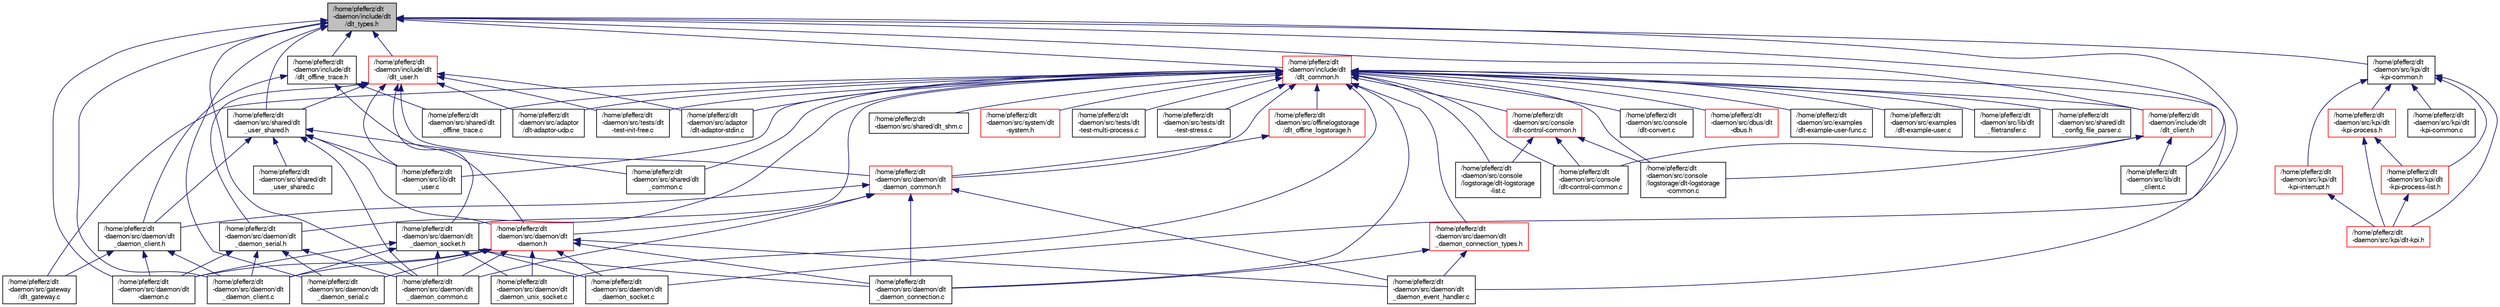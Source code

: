 digraph "/home/pfefferz/dlt-daemon/include/dlt/dlt_types.h"
{
  edge [fontname="FreeSans",fontsize="10",labelfontname="FreeSans",labelfontsize="10"];
  node [fontname="FreeSans",fontsize="10",shape=record];
  Node1 [label="/home/pfefferz/dlt\l-daemon/include/dlt\l/dlt_types.h",height=0.2,width=0.4,color="black", fillcolor="grey75", style="filled", fontcolor="black"];
  Node1 -> Node2 [dir="back",color="midnightblue",fontsize="10",style="solid",fontname="FreeSans"];
  Node2 [label="/home/pfefferz/dlt\l-daemon/src/daemon/dlt\l-daemon.c",height=0.2,width=0.4,color="black", fillcolor="white", style="filled",URL="$dlt-daemon_8c.html"];
  Node1 -> Node3 [dir="back",color="midnightblue",fontsize="10",style="solid",fontname="FreeSans"];
  Node3 [label="/home/pfefferz/dlt\l-daemon/src/daemon/dlt\l_daemon_client.c",height=0.2,width=0.4,color="black", fillcolor="white", style="filled",URL="$dlt__daemon__client_8c.html"];
  Node1 -> Node4 [dir="back",color="midnightblue",fontsize="10",style="solid",fontname="FreeSans"];
  Node4 [label="/home/pfefferz/dlt\l-daemon/src/daemon/dlt\l_daemon_common.c",height=0.2,width=0.4,color="black", fillcolor="white", style="filled",URL="$dlt__daemon__common_8c.html"];
  Node1 -> Node5 [dir="back",color="midnightblue",fontsize="10",style="solid",fontname="FreeSans"];
  Node5 [label="/home/pfefferz/dlt\l-daemon/src/daemon/dlt\l_daemon_serial.c",height=0.2,width=0.4,color="black", fillcolor="white", style="filled",URL="$dlt__daemon__serial_8c.html"];
  Node1 -> Node6 [dir="back",color="midnightblue",fontsize="10",style="solid",fontname="FreeSans"];
  Node6 [label="/home/pfefferz/dlt\l-daemon/src/daemon/dlt\l_daemon_socket.c",height=0.2,width=0.4,color="black", fillcolor="white", style="filled",URL="$dlt__daemon__socket_8c.html"];
  Node1 -> Node7 [dir="back",color="midnightblue",fontsize="10",style="solid",fontname="FreeSans"];
  Node7 [label="/home/pfefferz/dlt\l-daemon/src/kpi/dlt\l-kpi-common.h",height=0.2,width=0.4,color="black", fillcolor="white", style="filled",URL="$dlt-kpi-common_8h.html"];
  Node7 -> Node8 [dir="back",color="midnightblue",fontsize="10",style="solid",fontname="FreeSans"];
  Node8 [label="/home/pfefferz/dlt\l-daemon/src/kpi/dlt\l-kpi-common.c",height=0.2,width=0.4,color="black", fillcolor="white", style="filled",URL="$dlt-kpi-common_8c.html"];
  Node7 -> Node9 [dir="back",color="midnightblue",fontsize="10",style="solid",fontname="FreeSans"];
  Node9 [label="/home/pfefferz/dlt\l-daemon/src/kpi/dlt\l-kpi-interrupt.h",height=0.2,width=0.4,color="red", fillcolor="white", style="filled",URL="$dlt-kpi-interrupt_8h.html"];
  Node9 -> Node10 [dir="back",color="midnightblue",fontsize="10",style="solid",fontname="FreeSans"];
  Node10 [label="/home/pfefferz/dlt\l-daemon/src/kpi/dlt-kpi.h",height=0.2,width=0.4,color="red", fillcolor="white", style="filled",URL="$dlt-kpi_8h.html"];
  Node7 -> Node10 [dir="back",color="midnightblue",fontsize="10",style="solid",fontname="FreeSans"];
  Node7 -> Node11 [dir="back",color="midnightblue",fontsize="10",style="solid",fontname="FreeSans"];
  Node11 [label="/home/pfefferz/dlt\l-daemon/src/kpi/dlt\l-kpi-process.h",height=0.2,width=0.4,color="red", fillcolor="white", style="filled",URL="$dlt-kpi-process_8h.html"];
  Node11 -> Node10 [dir="back",color="midnightblue",fontsize="10",style="solid",fontname="FreeSans"];
  Node11 -> Node12 [dir="back",color="midnightblue",fontsize="10",style="solid",fontname="FreeSans"];
  Node12 [label="/home/pfefferz/dlt\l-daemon/src/kpi/dlt\l-kpi-process-list.h",height=0.2,width=0.4,color="red", fillcolor="white", style="filled",URL="$dlt-kpi-process-list_8h.html"];
  Node12 -> Node10 [dir="back",color="midnightblue",fontsize="10",style="solid",fontname="FreeSans"];
  Node7 -> Node12 [dir="back",color="midnightblue",fontsize="10",style="solid",fontname="FreeSans"];
  Node1 -> Node13 [dir="back",color="midnightblue",fontsize="10",style="solid",fontname="FreeSans"];
  Node13 [label="/home/pfefferz/dlt\l-daemon/src/lib/dlt\l_client.c",height=0.2,width=0.4,color="black", fillcolor="white", style="filled",URL="$dlt__client_8c.html"];
  Node1 -> Node14 [dir="back",color="midnightblue",fontsize="10",style="solid",fontname="FreeSans"];
  Node14 [label="/home/pfefferz/dlt\l-daemon/src/shared/dlt\l_user_shared.h",height=0.2,width=0.4,color="black", fillcolor="white", style="filled",URL="$dlt__user__shared_8h.html"];
  Node14 -> Node15 [dir="back",color="midnightblue",fontsize="10",style="solid",fontname="FreeSans"];
  Node15 [label="/home/pfefferz/dlt\l-daemon/src/daemon/dlt\l-daemon.h",height=0.2,width=0.4,color="red", fillcolor="white", style="filled",URL="$dlt-daemon_8h.html"];
  Node15 -> Node2 [dir="back",color="midnightblue",fontsize="10",style="solid",fontname="FreeSans"];
  Node15 -> Node3 [dir="back",color="midnightblue",fontsize="10",style="solid",fontname="FreeSans"];
  Node15 -> Node4 [dir="back",color="midnightblue",fontsize="10",style="solid",fontname="FreeSans"];
  Node15 -> Node16 [dir="back",color="midnightblue",fontsize="10",style="solid",fontname="FreeSans"];
  Node16 [label="/home/pfefferz/dlt\l-daemon/src/daemon/dlt\l_daemon_connection.c",height=0.2,width=0.4,color="black", fillcolor="white", style="filled",URL="$dlt__daemon__connection_8c.html"];
  Node15 -> Node17 [dir="back",color="midnightblue",fontsize="10",style="solid",fontname="FreeSans"];
  Node17 [label="/home/pfefferz/dlt\l-daemon/src/daemon/dlt\l_daemon_event_handler.c",height=0.2,width=0.4,color="black", fillcolor="white", style="filled",URL="$dlt__daemon__event__handler_8c.html"];
  Node15 -> Node5 [dir="back",color="midnightblue",fontsize="10",style="solid",fontname="FreeSans"];
  Node15 -> Node6 [dir="back",color="midnightblue",fontsize="10",style="solid",fontname="FreeSans"];
  Node15 -> Node18 [dir="back",color="midnightblue",fontsize="10",style="solid",fontname="FreeSans"];
  Node18 [label="/home/pfefferz/dlt\l-daemon/src/daemon/dlt\l_daemon_unix_socket.c",height=0.2,width=0.4,color="black", fillcolor="white", style="filled",URL="$dlt__daemon__unix__socket_8c.html"];
  Node14 -> Node19 [dir="back",color="midnightblue",fontsize="10",style="solid",fontname="FreeSans"];
  Node19 [label="/home/pfefferz/dlt\l-daemon/src/daemon/dlt\l_daemon_client.h",height=0.2,width=0.4,color="black", fillcolor="white", style="filled",URL="$dlt__daemon__client_8h.html"];
  Node19 -> Node2 [dir="back",color="midnightblue",fontsize="10",style="solid",fontname="FreeSans"];
  Node19 -> Node3 [dir="back",color="midnightblue",fontsize="10",style="solid",fontname="FreeSans"];
  Node19 -> Node20 [dir="back",color="midnightblue",fontsize="10",style="solid",fontname="FreeSans"];
  Node20 [label="/home/pfefferz/dlt\l-daemon/src/gateway\l/dlt_gateway.c",height=0.2,width=0.4,color="black", fillcolor="white", style="filled",URL="$dlt__gateway_8c.html"];
  Node14 -> Node4 [dir="back",color="midnightblue",fontsize="10",style="solid",fontname="FreeSans"];
  Node14 -> Node21 [dir="back",color="midnightblue",fontsize="10",style="solid",fontname="FreeSans"];
  Node21 [label="/home/pfefferz/dlt\l-daemon/src/lib/dlt\l_user.c",height=0.2,width=0.4,color="black", fillcolor="white", style="filled",URL="$dlt__user_8c.html"];
  Node14 -> Node22 [dir="back",color="midnightblue",fontsize="10",style="solid",fontname="FreeSans"];
  Node22 [label="/home/pfefferz/dlt\l-daemon/src/shared/dlt\l_common.c",height=0.2,width=0.4,color="black", fillcolor="white", style="filled",URL="$dlt__common_8c.html"];
  Node14 -> Node23 [dir="back",color="midnightblue",fontsize="10",style="solid",fontname="FreeSans"];
  Node23 [label="/home/pfefferz/dlt\l-daemon/src/shared/dlt\l_user_shared.c",height=0.2,width=0.4,color="black", fillcolor="white", style="filled",URL="$dlt__user__shared_8c.html"];
  Node1 -> Node24 [dir="back",color="midnightblue",fontsize="10",style="solid",fontname="FreeSans"];
  Node24 [label="/home/pfefferz/dlt\l-daemon/include/dlt\l/dlt_common.h",height=0.2,width=0.4,color="red", fillcolor="white", style="filled",URL="$dlt__common_8h.html"];
  Node24 -> Node25 [dir="back",color="midnightblue",fontsize="10",style="solid",fontname="FreeSans"];
  Node25 [label="/home/pfefferz/dlt\l-daemon/src/adaptor\l/dlt-adaptor-stdin.c",height=0.2,width=0.4,color="black", fillcolor="white", style="filled",URL="$dlt-adaptor-stdin_8c.html"];
  Node24 -> Node26 [dir="back",color="midnightblue",fontsize="10",style="solid",fontname="FreeSans"];
  Node26 [label="/home/pfefferz/dlt\l-daemon/src/adaptor\l/dlt-adaptor-udp.c",height=0.2,width=0.4,color="black", fillcolor="white", style="filled",URL="$dlt-adaptor-udp_8c.html"];
  Node24 -> Node27 [dir="back",color="midnightblue",fontsize="10",style="solid",fontname="FreeSans"];
  Node27 [label="/home/pfefferz/dlt\l-daemon/src/console\l/dlt-control-common.c",height=0.2,width=0.4,color="black", fillcolor="white", style="filled",URL="$dlt-control-common_8c.html"];
  Node24 -> Node28 [dir="back",color="midnightblue",fontsize="10",style="solid",fontname="FreeSans"];
  Node28 [label="/home/pfefferz/dlt\l-daemon/src/console\l/dlt-control-common.h",height=0.2,width=0.4,color="red", fillcolor="white", style="filled",URL="$dlt-control-common_8h.html"];
  Node28 -> Node27 [dir="back",color="midnightblue",fontsize="10",style="solid",fontname="FreeSans"];
  Node28 -> Node29 [dir="back",color="midnightblue",fontsize="10",style="solid",fontname="FreeSans"];
  Node29 [label="/home/pfefferz/dlt\l-daemon/src/console\l/logstorage/dlt-logstorage\l-common.c",height=0.2,width=0.4,color="black", fillcolor="white", style="filled",URL="$dlt-logstorage-common_8c.html"];
  Node28 -> Node30 [dir="back",color="midnightblue",fontsize="10",style="solid",fontname="FreeSans"];
  Node30 [label="/home/pfefferz/dlt\l-daemon/src/console\l/logstorage/dlt-logstorage\l-list.c",height=0.2,width=0.4,color="black", fillcolor="white", style="filled",URL="$dlt-logstorage-list_8c.html"];
  Node24 -> Node31 [dir="back",color="midnightblue",fontsize="10",style="solid",fontname="FreeSans"];
  Node31 [label="/home/pfefferz/dlt\l-daemon/src/console\l/dlt-convert.c",height=0.2,width=0.4,color="black", fillcolor="white", style="filled",URL="$dlt-convert_8c.html"];
  Node24 -> Node29 [dir="back",color="midnightblue",fontsize="10",style="solid",fontname="FreeSans"];
  Node24 -> Node30 [dir="back",color="midnightblue",fontsize="10",style="solid",fontname="FreeSans"];
  Node24 -> Node32 [dir="back",color="midnightblue",fontsize="10",style="solid",fontname="FreeSans"];
  Node32 [label="/home/pfefferz/dlt\l-daemon/src/daemon/dlt\l_daemon_common.h",height=0.2,width=0.4,color="red", fillcolor="white", style="filled",URL="$dlt__daemon__common_8h.html"];
  Node32 -> Node15 [dir="back",color="midnightblue",fontsize="10",style="solid",fontname="FreeSans"];
  Node32 -> Node19 [dir="back",color="midnightblue",fontsize="10",style="solid",fontname="FreeSans"];
  Node32 -> Node4 [dir="back",color="midnightblue",fontsize="10",style="solid",fontname="FreeSans"];
  Node32 -> Node16 [dir="back",color="midnightblue",fontsize="10",style="solid",fontname="FreeSans"];
  Node32 -> Node17 [dir="back",color="midnightblue",fontsize="10",style="solid",fontname="FreeSans"];
  Node24 -> Node33 [dir="back",color="midnightblue",fontsize="10",style="solid",fontname="FreeSans"];
  Node33 [label="/home/pfefferz/dlt\l-daemon/src/daemon/dlt\l_daemon_connection_types.h",height=0.2,width=0.4,color="red", fillcolor="white", style="filled",URL="$dlt__daemon__connection__types_8h.html"];
  Node33 -> Node16 [dir="back",color="midnightblue",fontsize="10",style="solid",fontname="FreeSans"];
  Node33 -> Node17 [dir="back",color="midnightblue",fontsize="10",style="solid",fontname="FreeSans"];
  Node24 -> Node34 [dir="back",color="midnightblue",fontsize="10",style="solid",fontname="FreeSans"];
  Node34 [label="/home/pfefferz/dlt\l-daemon/src/daemon/dlt\l_daemon_socket.h",height=0.2,width=0.4,color="black", fillcolor="white", style="filled",URL="$dlt__daemon__socket_8h.html"];
  Node34 -> Node2 [dir="back",color="midnightblue",fontsize="10",style="solid",fontname="FreeSans"];
  Node34 -> Node3 [dir="back",color="midnightblue",fontsize="10",style="solid",fontname="FreeSans"];
  Node34 -> Node4 [dir="back",color="midnightblue",fontsize="10",style="solid",fontname="FreeSans"];
  Node34 -> Node16 [dir="back",color="midnightblue",fontsize="10",style="solid",fontname="FreeSans"];
  Node34 -> Node6 [dir="back",color="midnightblue",fontsize="10",style="solid",fontname="FreeSans"];
  Node34 -> Node18 [dir="back",color="midnightblue",fontsize="10",style="solid",fontname="FreeSans"];
  Node24 -> Node35 [dir="back",color="midnightblue",fontsize="10",style="solid",fontname="FreeSans"];
  Node35 [label="/home/pfefferz/dlt\l-daemon/src/daemon/dlt\l_daemon_serial.h",height=0.2,width=0.4,color="black", fillcolor="white", style="filled",URL="$dlt__daemon__serial_8h.html"];
  Node35 -> Node2 [dir="back",color="midnightblue",fontsize="10",style="solid",fontname="FreeSans"];
  Node35 -> Node3 [dir="back",color="midnightblue",fontsize="10",style="solid",fontname="FreeSans"];
  Node35 -> Node4 [dir="back",color="midnightblue",fontsize="10",style="solid",fontname="FreeSans"];
  Node35 -> Node5 [dir="back",color="midnightblue",fontsize="10",style="solid",fontname="FreeSans"];
  Node24 -> Node16 [dir="back",color="midnightblue",fontsize="10",style="solid",fontname="FreeSans"];
  Node24 -> Node17 [dir="back",color="midnightblue",fontsize="10",style="solid",fontname="FreeSans"];
  Node24 -> Node18 [dir="back",color="midnightblue",fontsize="10",style="solid",fontname="FreeSans"];
  Node24 -> Node36 [dir="back",color="midnightblue",fontsize="10",style="solid",fontname="FreeSans"];
  Node36 [label="/home/pfefferz/dlt\l-daemon/src/dbus/dlt\l-dbus.h",height=0.2,width=0.4,color="red", fillcolor="white", style="filled",URL="$dlt-dbus_8h.html"];
  Node24 -> Node37 [dir="back",color="midnightblue",fontsize="10",style="solid",fontname="FreeSans"];
  Node37 [label="/home/pfefferz/dlt\l-daemon/src/examples\l/dlt-example-user-func.c",height=0.2,width=0.4,color="black", fillcolor="white", style="filled",URL="$dlt-example-user-func_8c.html"];
  Node24 -> Node38 [dir="back",color="midnightblue",fontsize="10",style="solid",fontname="FreeSans"];
  Node38 [label="/home/pfefferz/dlt\l-daemon/src/examples\l/dlt-example-user.c",height=0.2,width=0.4,color="black", fillcolor="white", style="filled",URL="$dlt-example-user_8c.html"];
  Node24 -> Node20 [dir="back",color="midnightblue",fontsize="10",style="solid",fontname="FreeSans"];
  Node24 -> Node39 [dir="back",color="midnightblue",fontsize="10",style="solid",fontname="FreeSans"];
  Node39 [label="/home/pfefferz/dlt\l-daemon/src/lib/dlt\l_filetransfer.c",height=0.2,width=0.4,color="black", fillcolor="white", style="filled",URL="$dlt__filetransfer_8c.html"];
  Node24 -> Node21 [dir="back",color="midnightblue",fontsize="10",style="solid",fontname="FreeSans"];
  Node24 -> Node40 [dir="back",color="midnightblue",fontsize="10",style="solid",fontname="FreeSans"];
  Node40 [label="/home/pfefferz/dlt\l-daemon/src/offlinelogstorage\l/dlt_offline_logstorage.h",height=0.2,width=0.4,color="red", fillcolor="white", style="filled",URL="$dlt__offline__logstorage_8h.html"];
  Node40 -> Node32 [dir="back",color="midnightblue",fontsize="10",style="solid",fontname="FreeSans"];
  Node24 -> Node22 [dir="back",color="midnightblue",fontsize="10",style="solid",fontname="FreeSans"];
  Node24 -> Node41 [dir="back",color="midnightblue",fontsize="10",style="solid",fontname="FreeSans"];
  Node41 [label="/home/pfefferz/dlt\l-daemon/src/shared/dlt\l_config_file_parser.c",height=0.2,width=0.4,color="black", fillcolor="white", style="filled",URL="$dlt__config__file__parser_8c.html"];
  Node24 -> Node42 [dir="back",color="midnightblue",fontsize="10",style="solid",fontname="FreeSans"];
  Node42 [label="/home/pfefferz/dlt\l-daemon/src/shared/dlt\l_offline_trace.c",height=0.2,width=0.4,color="black", fillcolor="white", style="filled",URL="$dlt__offline__trace_8c.html"];
  Node24 -> Node43 [dir="back",color="midnightblue",fontsize="10",style="solid",fontname="FreeSans"];
  Node43 [label="/home/pfefferz/dlt\l-daemon/src/shared/dlt_shm.c",height=0.2,width=0.4,color="black", fillcolor="white", style="filled",URL="$dlt__shm_8c.html"];
  Node24 -> Node44 [dir="back",color="midnightblue",fontsize="10",style="solid",fontname="FreeSans"];
  Node44 [label="/home/pfefferz/dlt\l-daemon/src/system/dlt\l-system.h",height=0.2,width=0.4,color="red", fillcolor="white", style="filled",URL="$dlt-system_8h.html"];
  Node24 -> Node45 [dir="back",color="midnightblue",fontsize="10",style="solid",fontname="FreeSans"];
  Node45 [label="/home/pfefferz/dlt\l-daemon/src/tests/dlt\l-test-init-free.c",height=0.2,width=0.4,color="black", fillcolor="white", style="filled",URL="$dlt-test-init-free_8c.html"];
  Node24 -> Node46 [dir="back",color="midnightblue",fontsize="10",style="solid",fontname="FreeSans"];
  Node46 [label="/home/pfefferz/dlt\l-daemon/src/tests/dlt\l-test-multi-process.c",height=0.2,width=0.4,color="black", fillcolor="white", style="filled",URL="$dlt-test-multi-process_8c.html"];
  Node24 -> Node47 [dir="back",color="midnightblue",fontsize="10",style="solid",fontname="FreeSans"];
  Node47 [label="/home/pfefferz/dlt\l-daemon/src/tests/dlt\l-test-stress.c",height=0.2,width=0.4,color="black", fillcolor="white", style="filled",URL="$dlt-test-stress_8c.html"];
  Node24 -> Node48 [dir="back",color="midnightblue",fontsize="10",style="solid",fontname="FreeSans"];
  Node48 [label="/home/pfefferz/dlt\l-daemon/include/dlt\l/dlt_client.h",height=0.2,width=0.4,color="red", fillcolor="white", style="filled",URL="$dlt__client_8h.html"];
  Node48 -> Node27 [dir="back",color="midnightblue",fontsize="10",style="solid",fontname="FreeSans"];
  Node48 -> Node29 [dir="back",color="midnightblue",fontsize="10",style="solid",fontname="FreeSans"];
  Node48 -> Node13 [dir="back",color="midnightblue",fontsize="10",style="solid",fontname="FreeSans"];
  Node1 -> Node49 [dir="back",color="midnightblue",fontsize="10",style="solid",fontname="FreeSans"];
  Node49 [label="/home/pfefferz/dlt\l-daemon/include/dlt\l/dlt_user.h",height=0.2,width=0.4,color="red", fillcolor="white", style="filled",URL="$dlt__user_8h.html"];
  Node49 -> Node25 [dir="back",color="midnightblue",fontsize="10",style="solid",fontname="FreeSans"];
  Node49 -> Node26 [dir="back",color="midnightblue",fontsize="10",style="solid",fontname="FreeSans"];
  Node49 -> Node32 [dir="back",color="midnightblue",fontsize="10",style="solid",fontname="FreeSans"];
  Node49 -> Node34 [dir="back",color="midnightblue",fontsize="10",style="solid",fontname="FreeSans"];
  Node49 -> Node35 [dir="back",color="midnightblue",fontsize="10",style="solid",fontname="FreeSans"];
  Node49 -> Node21 [dir="back",color="midnightblue",fontsize="10",style="solid",fontname="FreeSans"];
  Node49 -> Node14 [dir="back",color="midnightblue",fontsize="10",style="solid",fontname="FreeSans"];
  Node49 -> Node45 [dir="back",color="midnightblue",fontsize="10",style="solid",fontname="FreeSans"];
  Node1 -> Node48 [dir="back",color="midnightblue",fontsize="10",style="solid",fontname="FreeSans"];
  Node1 -> Node50 [dir="back",color="midnightblue",fontsize="10",style="solid",fontname="FreeSans"];
  Node50 [label="/home/pfefferz/dlt\l-daemon/include/dlt\l/dlt_offline_trace.h",height=0.2,width=0.4,color="black", fillcolor="white", style="filled",URL="$dlt__offline__trace_8h.html"];
  Node50 -> Node15 [dir="back",color="midnightblue",fontsize="10",style="solid",fontname="FreeSans"];
  Node50 -> Node19 [dir="back",color="midnightblue",fontsize="10",style="solid",fontname="FreeSans"];
  Node50 -> Node42 [dir="back",color="midnightblue",fontsize="10",style="solid",fontname="FreeSans"];
}
